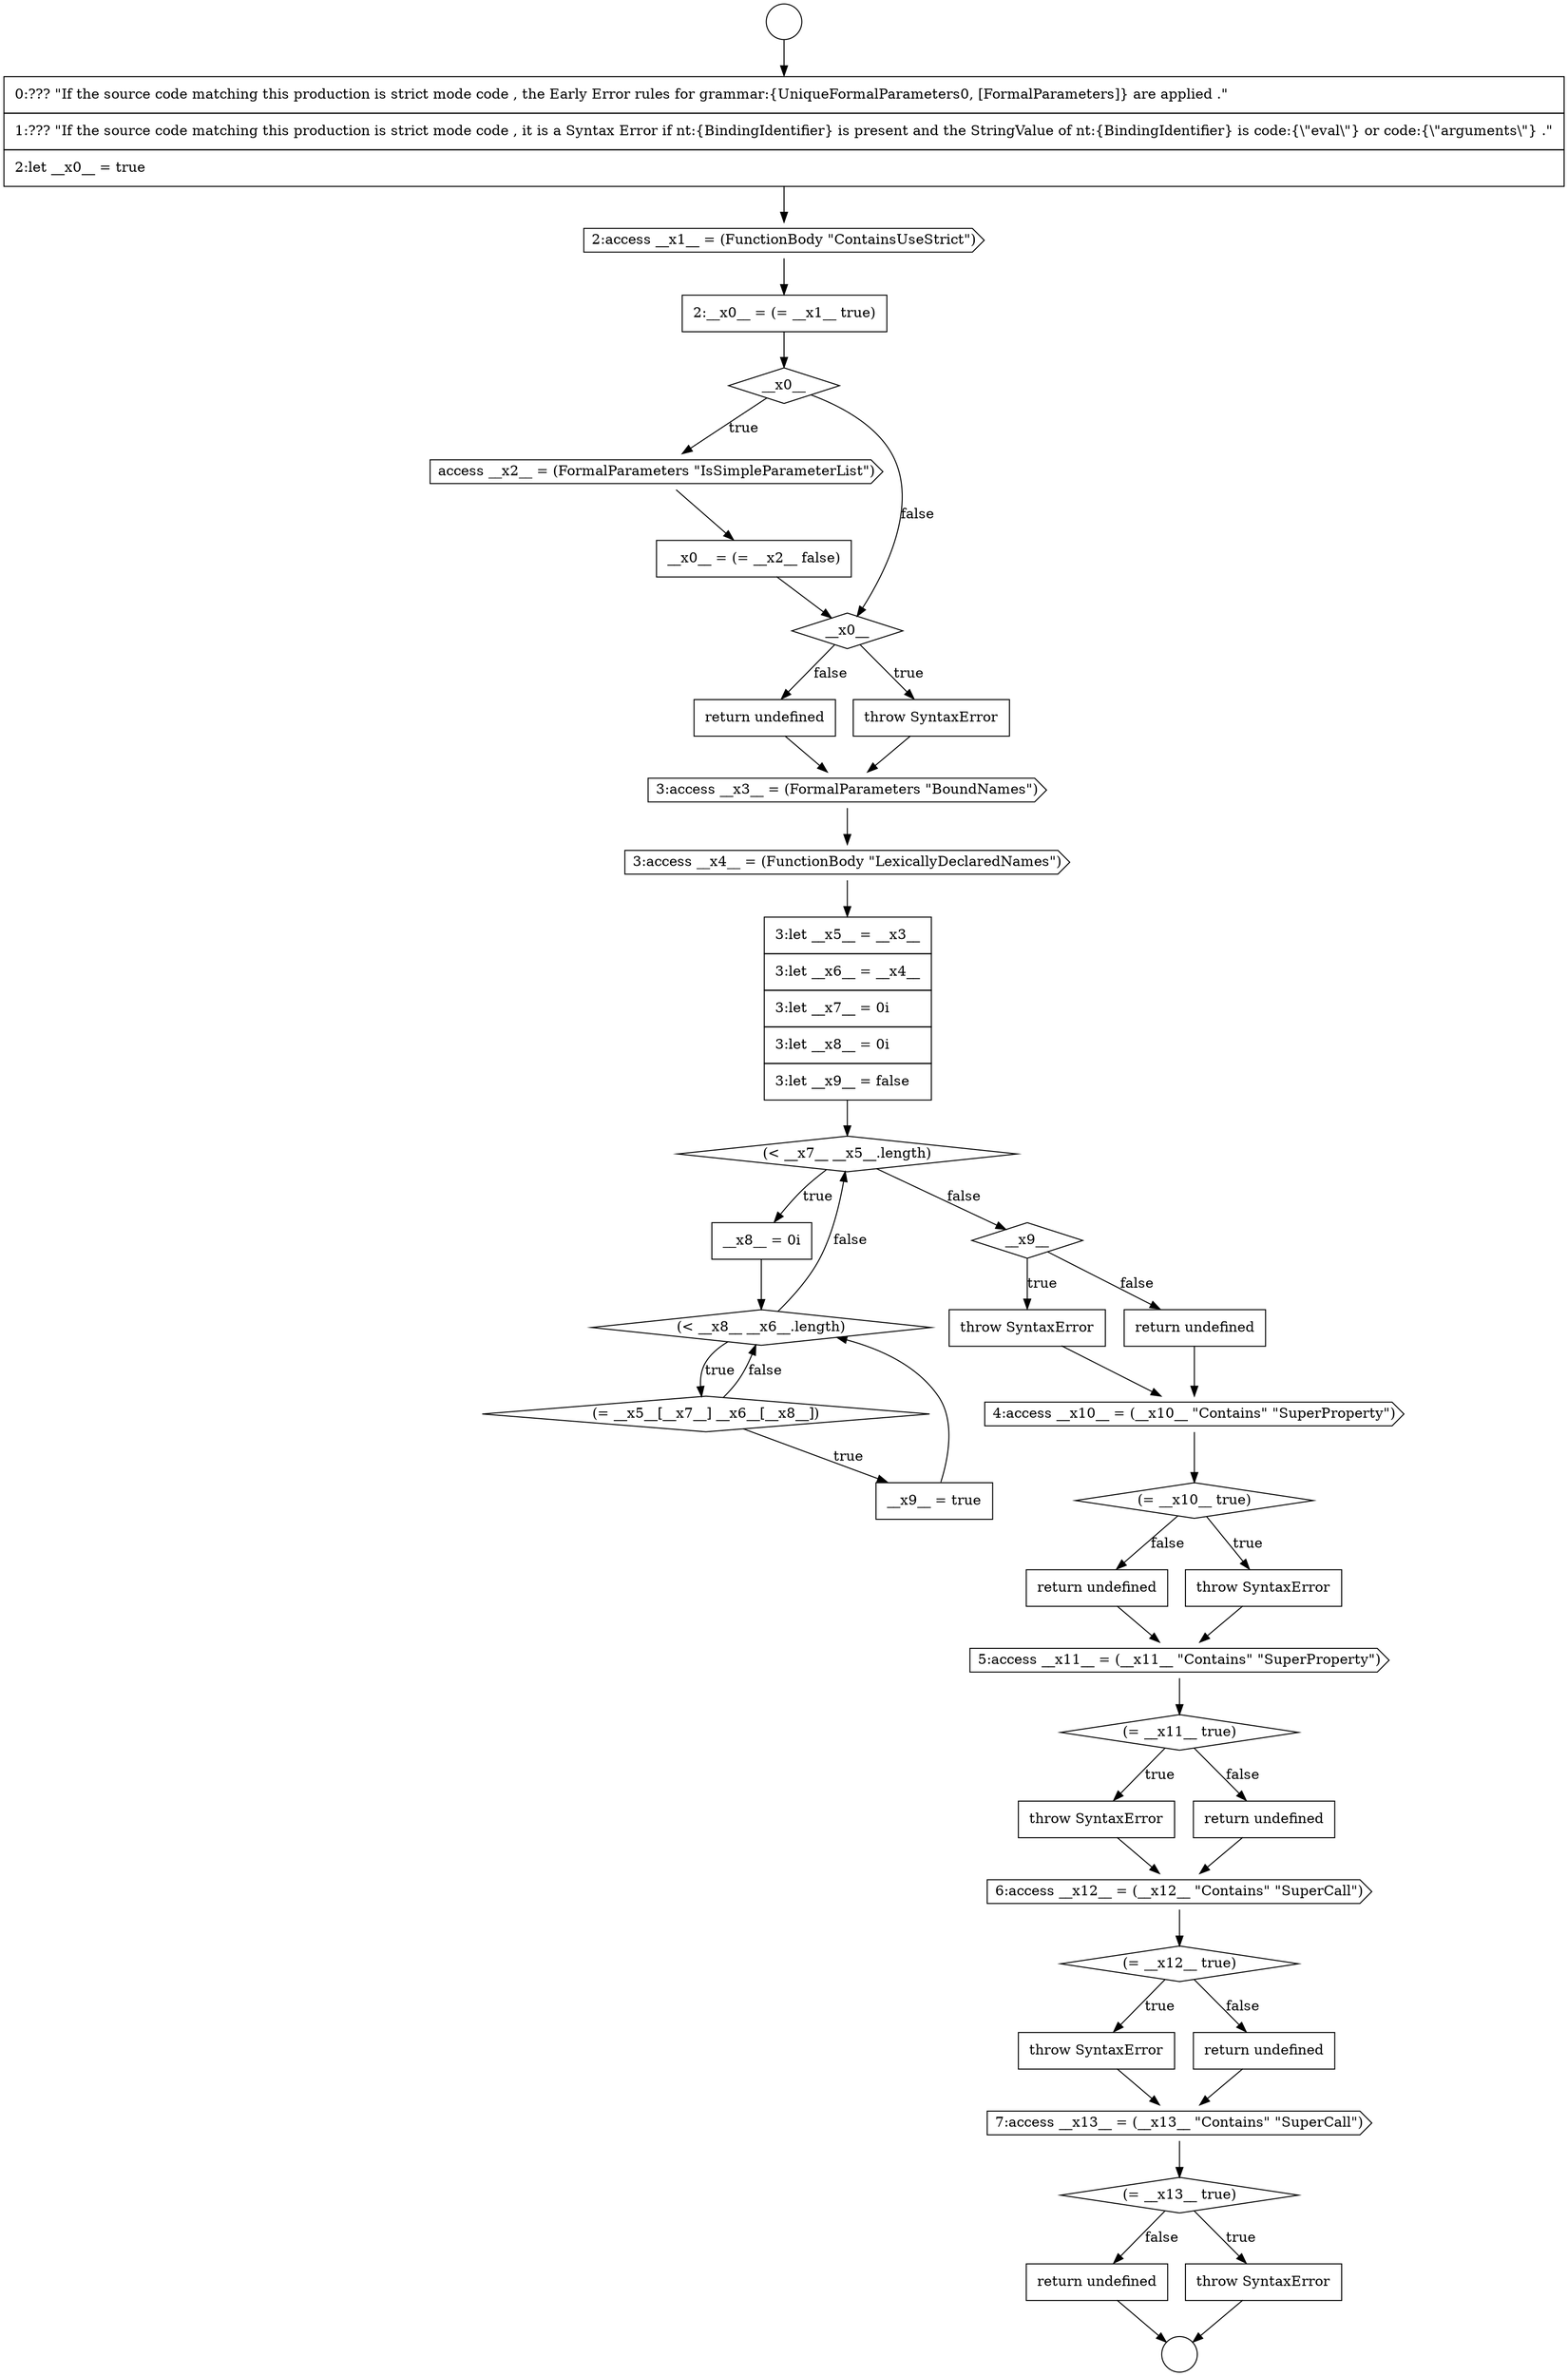 digraph {
  node18741 [shape=diamond, label=<<font color="black">__x0__</font>> color="black" fillcolor="white" style=filled]
  node18746 [shape=none, margin=0, label=<<font color="black">
    <table border="0" cellborder="1" cellspacing="0" cellpadding="10">
      <tr><td align="left">return undefined</td></tr>
    </table>
  </font>> color="black" fillcolor="white" style=filled]
  node18773 [shape=none, margin=0, label=<<font color="black">
    <table border="0" cellborder="1" cellspacing="0" cellpadding="10">
      <tr><td align="left">return undefined</td></tr>
    </table>
  </font>> color="black" fillcolor="white" style=filled]
  node18737 [shape=circle label=" " color="black" fillcolor="white" style=filled]
  node18742 [shape=cds, label=<<font color="black">access __x2__ = (FormalParameters &quot;IsSimpleParameterList&quot;)</font>> color="black" fillcolor="white" style=filled]
  node18767 [shape=diamond, label=<<font color="black">(= __x12__ true)</font>> color="black" fillcolor="white" style=filled]
  node18764 [shape=none, margin=0, label=<<font color="black">
    <table border="0" cellborder="1" cellspacing="0" cellpadding="10">
      <tr><td align="left">throw SyntaxError</td></tr>
    </table>
  </font>> color="black" fillcolor="white" style=filled]
  node18745 [shape=none, margin=0, label=<<font color="black">
    <table border="0" cellborder="1" cellspacing="0" cellpadding="10">
      <tr><td align="left">throw SyntaxError</td></tr>
    </table>
  </font>> color="black" fillcolor="white" style=filled]
  node18749 [shape=none, margin=0, label=<<font color="black">
    <table border="0" cellborder="1" cellspacing="0" cellpadding="10">
      <tr><td align="left">3:let __x5__ = __x3__</td></tr>
      <tr><td align="left">3:let __x6__ = __x4__</td></tr>
      <tr><td align="left">3:let __x7__ = 0i</td></tr>
      <tr><td align="left">3:let __x8__ = 0i</td></tr>
      <tr><td align="left">3:let __x9__ = false</td></tr>
    </table>
  </font>> color="black" fillcolor="white" style=filled]
  node18736 [shape=circle label=" " color="black" fillcolor="white" style=filled]
  node18748 [shape=cds, label=<<font color="black">3:access __x4__ = (FunctionBody &quot;LexicallyDeclaredNames&quot;)</font>> color="black" fillcolor="white" style=filled]
  node18743 [shape=none, margin=0, label=<<font color="black">
    <table border="0" cellborder="1" cellspacing="0" cellpadding="10">
      <tr><td align="left">__x0__ = (= __x2__ false)</td></tr>
    </table>
  </font>> color="black" fillcolor="white" style=filled]
  node18739 [shape=cds, label=<<font color="black">2:access __x1__ = (FunctionBody &quot;ContainsUseStrict&quot;)</font>> color="black" fillcolor="white" style=filled]
  node18747 [shape=cds, label=<<font color="black">3:access __x3__ = (FormalParameters &quot;BoundNames&quot;)</font>> color="black" fillcolor="white" style=filled]
  node18762 [shape=cds, label=<<font color="black">5:access __x11__ = (__x11__ &quot;Contains&quot; &quot;SuperProperty&quot;)</font>> color="black" fillcolor="white" style=filled]
  node18765 [shape=none, margin=0, label=<<font color="black">
    <table border="0" cellborder="1" cellspacing="0" cellpadding="10">
      <tr><td align="left">return undefined</td></tr>
    </table>
  </font>> color="black" fillcolor="white" style=filled]
  node18744 [shape=diamond, label=<<font color="black">__x0__</font>> color="black" fillcolor="white" style=filled]
  node18751 [shape=none, margin=0, label=<<font color="black">
    <table border="0" cellborder="1" cellspacing="0" cellpadding="10">
      <tr><td align="left">__x8__ = 0i</td></tr>
    </table>
  </font>> color="black" fillcolor="white" style=filled]
  node18772 [shape=none, margin=0, label=<<font color="black">
    <table border="0" cellborder="1" cellspacing="0" cellpadding="10">
      <tr><td align="left">throw SyntaxError</td></tr>
    </table>
  </font>> color="black" fillcolor="white" style=filled]
  node18768 [shape=none, margin=0, label=<<font color="black">
    <table border="0" cellborder="1" cellspacing="0" cellpadding="10">
      <tr><td align="left">throw SyntaxError</td></tr>
    </table>
  </font>> color="black" fillcolor="white" style=filled]
  node18761 [shape=none, margin=0, label=<<font color="black">
    <table border="0" cellborder="1" cellspacing="0" cellpadding="10">
      <tr><td align="left">return undefined</td></tr>
    </table>
  </font>> color="black" fillcolor="white" style=filled]
  node18754 [shape=none, margin=0, label=<<font color="black">
    <table border="0" cellborder="1" cellspacing="0" cellpadding="10">
      <tr><td align="left">__x9__ = true</td></tr>
    </table>
  </font>> color="black" fillcolor="white" style=filled]
  node18769 [shape=none, margin=0, label=<<font color="black">
    <table border="0" cellborder="1" cellspacing="0" cellpadding="10">
      <tr><td align="left">return undefined</td></tr>
    </table>
  </font>> color="black" fillcolor="white" style=filled]
  node18760 [shape=none, margin=0, label=<<font color="black">
    <table border="0" cellborder="1" cellspacing="0" cellpadding="10">
      <tr><td align="left">throw SyntaxError</td></tr>
    </table>
  </font>> color="black" fillcolor="white" style=filled]
  node18750 [shape=diamond, label=<<font color="black">(&lt; __x7__ __x5__.length)</font>> color="black" fillcolor="white" style=filled]
  node18757 [shape=none, margin=0, label=<<font color="black">
    <table border="0" cellborder="1" cellspacing="0" cellpadding="10">
      <tr><td align="left">return undefined</td></tr>
    </table>
  </font>> color="black" fillcolor="white" style=filled]
  node18755 [shape=diamond, label=<<font color="black">__x9__</font>> color="black" fillcolor="white" style=filled]
  node18738 [shape=none, margin=0, label=<<font color="black">
    <table border="0" cellborder="1" cellspacing="0" cellpadding="10">
      <tr><td align="left">0:??? &quot;If the source code matching this production is strict mode code , the Early Error rules for grammar:{UniqueFormalParameters0, [FormalParameters]} are applied .&quot;</td></tr>
      <tr><td align="left">1:??? &quot;If the source code matching this production is strict mode code , it is a Syntax Error if nt:{BindingIdentifier} is present and the StringValue of nt:{BindingIdentifier} is code:{\&quot;eval\&quot;} or code:{\&quot;arguments\&quot;} .&quot;</td></tr>
      <tr><td align="left">2:let __x0__ = true</td></tr>
    </table>
  </font>> color="black" fillcolor="white" style=filled]
  node18770 [shape=cds, label=<<font color="black">7:access __x13__ = (__x13__ &quot;Contains&quot; &quot;SuperCall&quot;)</font>> color="black" fillcolor="white" style=filled]
  node18766 [shape=cds, label=<<font color="black">6:access __x12__ = (__x12__ &quot;Contains&quot; &quot;SuperCall&quot;)</font>> color="black" fillcolor="white" style=filled]
  node18763 [shape=diamond, label=<<font color="black">(= __x11__ true)</font>> color="black" fillcolor="white" style=filled]
  node18771 [shape=diamond, label=<<font color="black">(= __x13__ true)</font>> color="black" fillcolor="white" style=filled]
  node18752 [shape=diamond, label=<<font color="black">(&lt; __x8__ __x6__.length)</font>> color="black" fillcolor="white" style=filled]
  node18756 [shape=none, margin=0, label=<<font color="black">
    <table border="0" cellborder="1" cellspacing="0" cellpadding="10">
      <tr><td align="left">throw SyntaxError</td></tr>
    </table>
  </font>> color="black" fillcolor="white" style=filled]
  node18758 [shape=cds, label=<<font color="black">4:access __x10__ = (__x10__ &quot;Contains&quot; &quot;SuperProperty&quot;)</font>> color="black" fillcolor="white" style=filled]
  node18759 [shape=diamond, label=<<font color="black">(= __x10__ true)</font>> color="black" fillcolor="white" style=filled]
  node18753 [shape=diamond, label=<<font color="black">(= __x5__[__x7__] __x6__[__x8__])</font>> color="black" fillcolor="white" style=filled]
  node18740 [shape=none, margin=0, label=<<font color="black">
    <table border="0" cellborder="1" cellspacing="0" cellpadding="10">
      <tr><td align="left">2:__x0__ = (= __x1__ true)</td></tr>
    </table>
  </font>> color="black" fillcolor="white" style=filled]
  node18750 -> node18751 [label=<<font color="black">true</font>> color="black"]
  node18750 -> node18755 [label=<<font color="black">false</font>> color="black"]
  node18745 -> node18747 [ color="black"]
  node18749 -> node18750 [ color="black"]
  node18770 -> node18771 [ color="black"]
  node18769 -> node18770 [ color="black"]
  node18766 -> node18767 [ color="black"]
  node18755 -> node18756 [label=<<font color="black">true</font>> color="black"]
  node18755 -> node18757 [label=<<font color="black">false</font>> color="black"]
  node18767 -> node18768 [label=<<font color="black">true</font>> color="black"]
  node18767 -> node18769 [label=<<font color="black">false</font>> color="black"]
  node18756 -> node18758 [ color="black"]
  node18758 -> node18759 [ color="black"]
  node18748 -> node18749 [ color="black"]
  node18765 -> node18766 [ color="black"]
  node18747 -> node18748 [ color="black"]
  node18768 -> node18770 [ color="black"]
  node18754 -> node18752 [ color="black"]
  node18757 -> node18758 [ color="black"]
  node18771 -> node18772 [label=<<font color="black">true</font>> color="black"]
  node18771 -> node18773 [label=<<font color="black">false</font>> color="black"]
  node18753 -> node18754 [label=<<font color="black">true</font>> color="black"]
  node18753 -> node18752 [label=<<font color="black">false</font>> color="black"]
  node18751 -> node18752 [ color="black"]
  node18773 -> node18737 [ color="black"]
  node18752 -> node18753 [label=<<font color="black">true</font>> color="black"]
  node18752 -> node18750 [label=<<font color="black">false</font>> color="black"]
  node18764 -> node18766 [ color="black"]
  node18761 -> node18762 [ color="black"]
  node18772 -> node18737 [ color="black"]
  node18738 -> node18739 [ color="black"]
  node18740 -> node18741 [ color="black"]
  node18736 -> node18738 [ color="black"]
  node18742 -> node18743 [ color="black"]
  node18743 -> node18744 [ color="black"]
  node18762 -> node18763 [ color="black"]
  node18763 -> node18764 [label=<<font color="black">true</font>> color="black"]
  node18763 -> node18765 [label=<<font color="black">false</font>> color="black"]
  node18744 -> node18745 [label=<<font color="black">true</font>> color="black"]
  node18744 -> node18746 [label=<<font color="black">false</font>> color="black"]
  node18759 -> node18760 [label=<<font color="black">true</font>> color="black"]
  node18759 -> node18761 [label=<<font color="black">false</font>> color="black"]
  node18741 -> node18742 [label=<<font color="black">true</font>> color="black"]
  node18741 -> node18744 [label=<<font color="black">false</font>> color="black"]
  node18746 -> node18747 [ color="black"]
  node18760 -> node18762 [ color="black"]
  node18739 -> node18740 [ color="black"]
}
